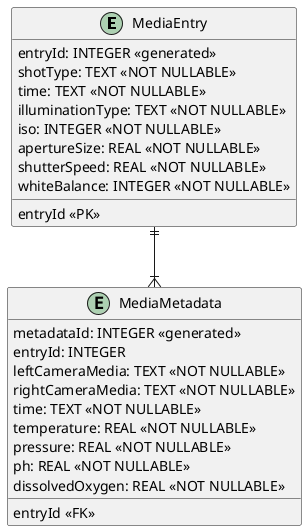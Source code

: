 @startuml
skinparam linetype ortho
entity MediaEntry {
   entryId: INTEGER <<generated>>
   shotType: TEXT <<NOT NULLABLE>>	
   time: TEXT <<NOT NULLABLE>>	
   illuminationType: TEXT <<NOT NULLABLE>>	
   iso: INTEGER <<NOT NULLABLE>>	
   apertureSize: REAL <<NOT NULLABLE>>
   shutterSpeed: REAL <<NOT NULLABLE>>
   whiteBalance: INTEGER <<NOT NULLABLE>>	
   __
   entryId <<PK>>
}
entity MediaMetadata {
   metadataId: INTEGER <<generated>>
   entryId: INTEGER	
   leftCameraMedia: TEXT <<NOT NULLABLE>>
   rightCameraMedia: TEXT <<NOT NULLABLE>>
   time: TEXT <<NOT NULLABLE>>
   temperature: REAL <<NOT NULLABLE>>
   pressure: REAL <<NOT NULLABLE>>
   ph: REAL <<NOT NULLABLE>>
   dissolvedOxygen: REAL <<NOT NULLABLE>>
   __
   entryId <<FK>>
}
MediaEntry ||--|{ MediaMetadata
@enduml
